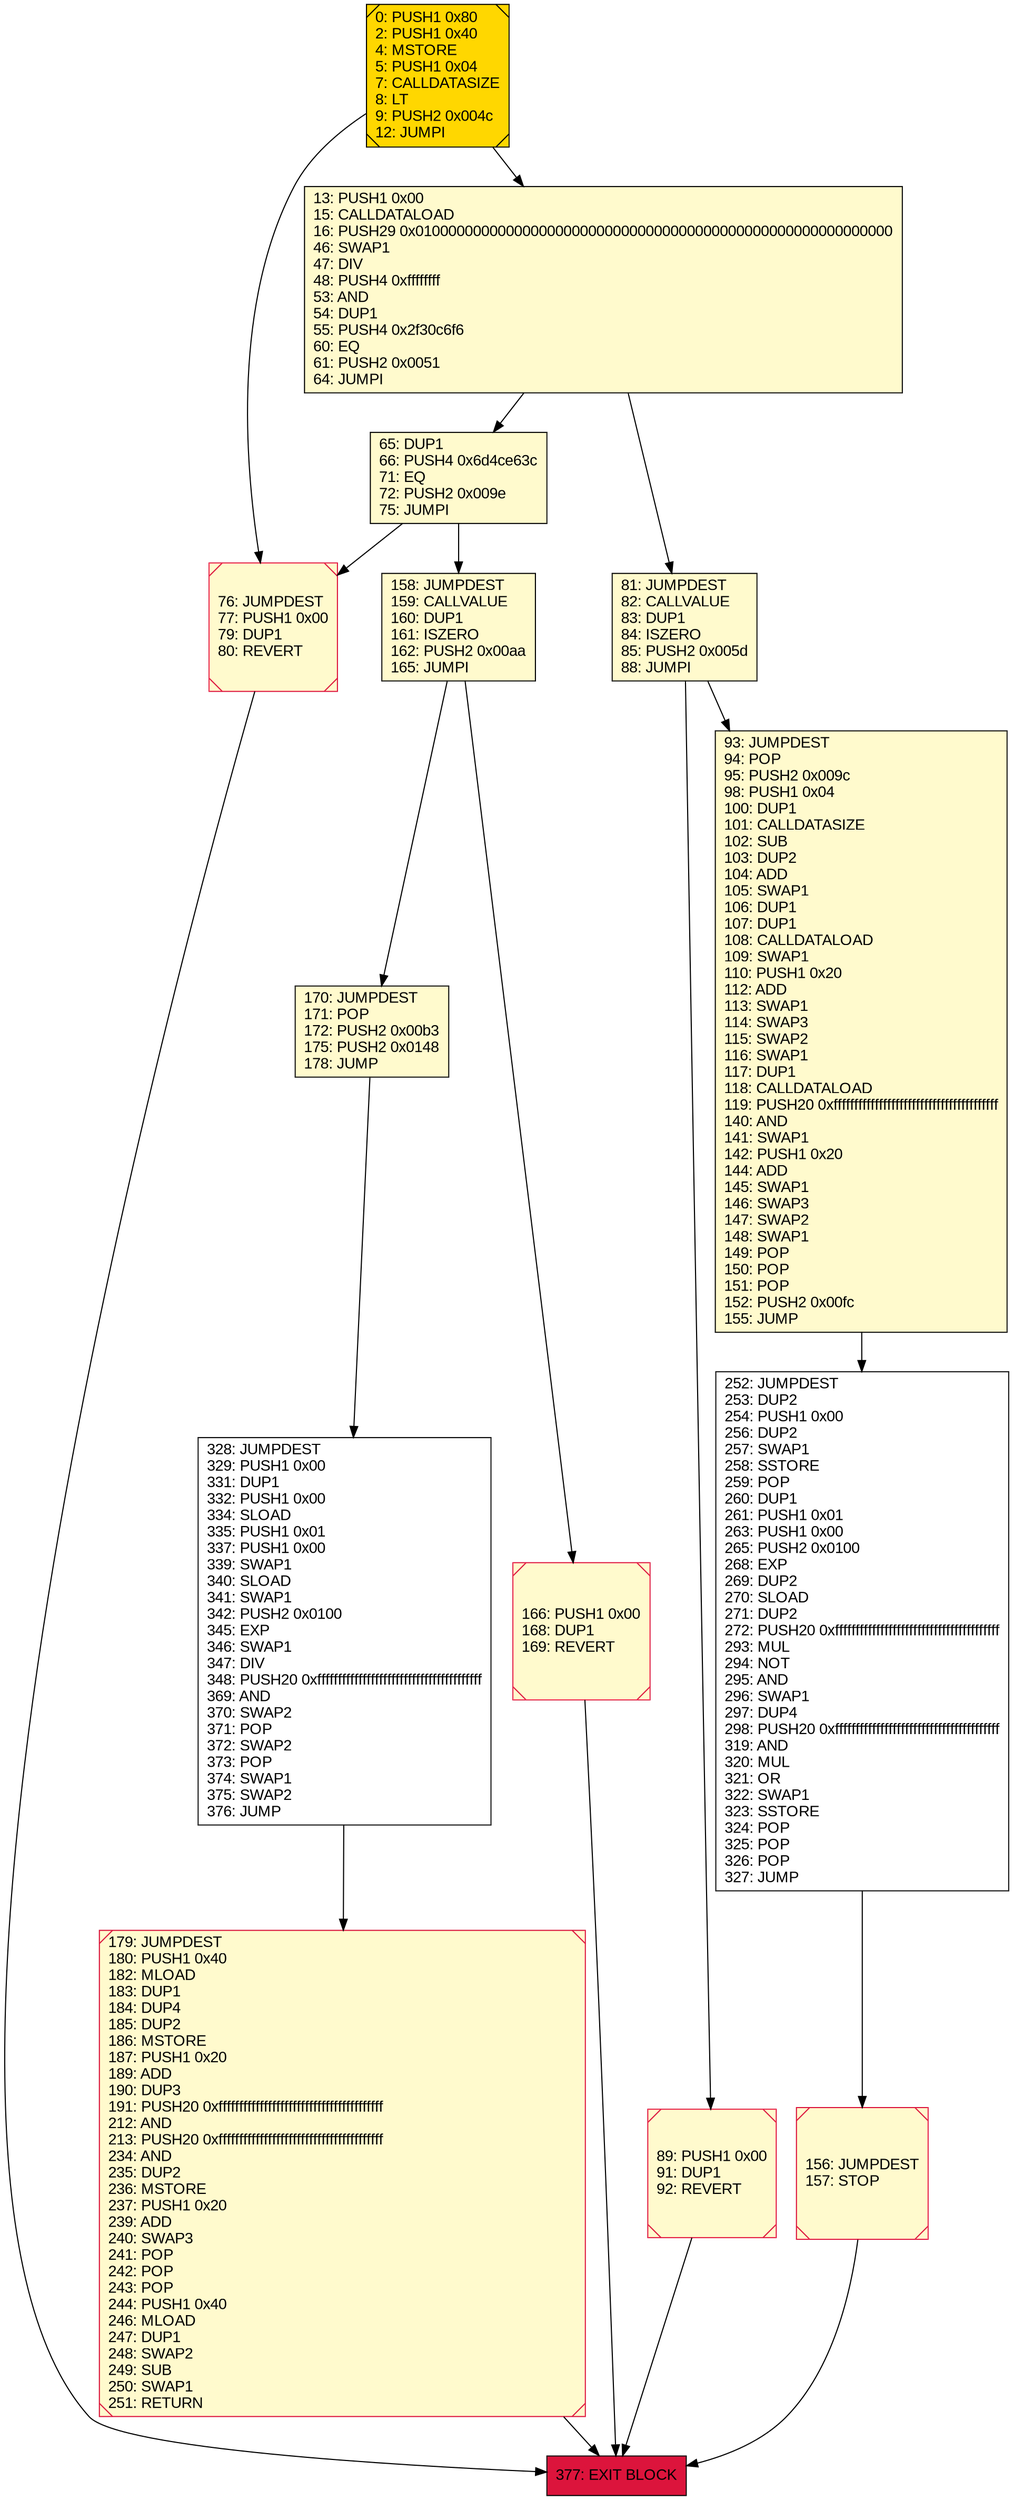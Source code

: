 digraph G {
bgcolor=transparent rankdir=UD;
node [shape=box style=filled color=black fillcolor=white fontname=arial fontcolor=black];
166 [label="166: PUSH1 0x00\l168: DUP1\l169: REVERT\l" fillcolor=lemonchiffon shape=Msquare color=crimson ];
93 [label="93: JUMPDEST\l94: POP\l95: PUSH2 0x009c\l98: PUSH1 0x04\l100: DUP1\l101: CALLDATASIZE\l102: SUB\l103: DUP2\l104: ADD\l105: SWAP1\l106: DUP1\l107: DUP1\l108: CALLDATALOAD\l109: SWAP1\l110: PUSH1 0x20\l112: ADD\l113: SWAP1\l114: SWAP3\l115: SWAP2\l116: SWAP1\l117: DUP1\l118: CALLDATALOAD\l119: PUSH20 0xffffffffffffffffffffffffffffffffffffffff\l140: AND\l141: SWAP1\l142: PUSH1 0x20\l144: ADD\l145: SWAP1\l146: SWAP3\l147: SWAP2\l148: SWAP1\l149: POP\l150: POP\l151: POP\l152: PUSH2 0x00fc\l155: JUMP\l" fillcolor=lemonchiffon ];
156 [label="156: JUMPDEST\l157: STOP\l" fillcolor=lemonchiffon shape=Msquare color=crimson ];
0 [label="0: PUSH1 0x80\l2: PUSH1 0x40\l4: MSTORE\l5: PUSH1 0x04\l7: CALLDATASIZE\l8: LT\l9: PUSH2 0x004c\l12: JUMPI\l" fillcolor=lemonchiffon shape=Msquare fillcolor=gold ];
76 [label="76: JUMPDEST\l77: PUSH1 0x00\l79: DUP1\l80: REVERT\l" fillcolor=lemonchiffon shape=Msquare color=crimson ];
81 [label="81: JUMPDEST\l82: CALLVALUE\l83: DUP1\l84: ISZERO\l85: PUSH2 0x005d\l88: JUMPI\l" fillcolor=lemonchiffon ];
252 [label="252: JUMPDEST\l253: DUP2\l254: PUSH1 0x00\l256: DUP2\l257: SWAP1\l258: SSTORE\l259: POP\l260: DUP1\l261: PUSH1 0x01\l263: PUSH1 0x00\l265: PUSH2 0x0100\l268: EXP\l269: DUP2\l270: SLOAD\l271: DUP2\l272: PUSH20 0xffffffffffffffffffffffffffffffffffffffff\l293: MUL\l294: NOT\l295: AND\l296: SWAP1\l297: DUP4\l298: PUSH20 0xffffffffffffffffffffffffffffffffffffffff\l319: AND\l320: MUL\l321: OR\l322: SWAP1\l323: SSTORE\l324: POP\l325: POP\l326: POP\l327: JUMP\l" ];
179 [label="179: JUMPDEST\l180: PUSH1 0x40\l182: MLOAD\l183: DUP1\l184: DUP4\l185: DUP2\l186: MSTORE\l187: PUSH1 0x20\l189: ADD\l190: DUP3\l191: PUSH20 0xffffffffffffffffffffffffffffffffffffffff\l212: AND\l213: PUSH20 0xffffffffffffffffffffffffffffffffffffffff\l234: AND\l235: DUP2\l236: MSTORE\l237: PUSH1 0x20\l239: ADD\l240: SWAP3\l241: POP\l242: POP\l243: POP\l244: PUSH1 0x40\l246: MLOAD\l247: DUP1\l248: SWAP2\l249: SUB\l250: SWAP1\l251: RETURN\l" fillcolor=lemonchiffon shape=Msquare color=crimson ];
328 [label="328: JUMPDEST\l329: PUSH1 0x00\l331: DUP1\l332: PUSH1 0x00\l334: SLOAD\l335: PUSH1 0x01\l337: PUSH1 0x00\l339: SWAP1\l340: SLOAD\l341: SWAP1\l342: PUSH2 0x0100\l345: EXP\l346: SWAP1\l347: DIV\l348: PUSH20 0xffffffffffffffffffffffffffffffffffffffff\l369: AND\l370: SWAP2\l371: POP\l372: SWAP2\l373: POP\l374: SWAP1\l375: SWAP2\l376: JUMP\l" ];
65 [label="65: DUP1\l66: PUSH4 0x6d4ce63c\l71: EQ\l72: PUSH2 0x009e\l75: JUMPI\l" fillcolor=lemonchiffon ];
89 [label="89: PUSH1 0x00\l91: DUP1\l92: REVERT\l" fillcolor=lemonchiffon shape=Msquare color=crimson ];
158 [label="158: JUMPDEST\l159: CALLVALUE\l160: DUP1\l161: ISZERO\l162: PUSH2 0x00aa\l165: JUMPI\l" fillcolor=lemonchiffon ];
377 [label="377: EXIT BLOCK\l" fillcolor=crimson ];
13 [label="13: PUSH1 0x00\l15: CALLDATALOAD\l16: PUSH29 0x0100000000000000000000000000000000000000000000000000000000\l46: SWAP1\l47: DIV\l48: PUSH4 0xffffffff\l53: AND\l54: DUP1\l55: PUSH4 0x2f30c6f6\l60: EQ\l61: PUSH2 0x0051\l64: JUMPI\l" fillcolor=lemonchiffon ];
170 [label="170: JUMPDEST\l171: POP\l172: PUSH2 0x00b3\l175: PUSH2 0x0148\l178: JUMP\l" fillcolor=lemonchiffon ];
0 -> 76;
65 -> 158;
89 -> 377;
13 -> 65;
81 -> 93;
93 -> 252;
158 -> 170;
252 -> 156;
170 -> 328;
76 -> 377;
13 -> 81;
65 -> 76;
156 -> 377;
0 -> 13;
81 -> 89;
179 -> 377;
328 -> 179;
158 -> 166;
166 -> 377;
}